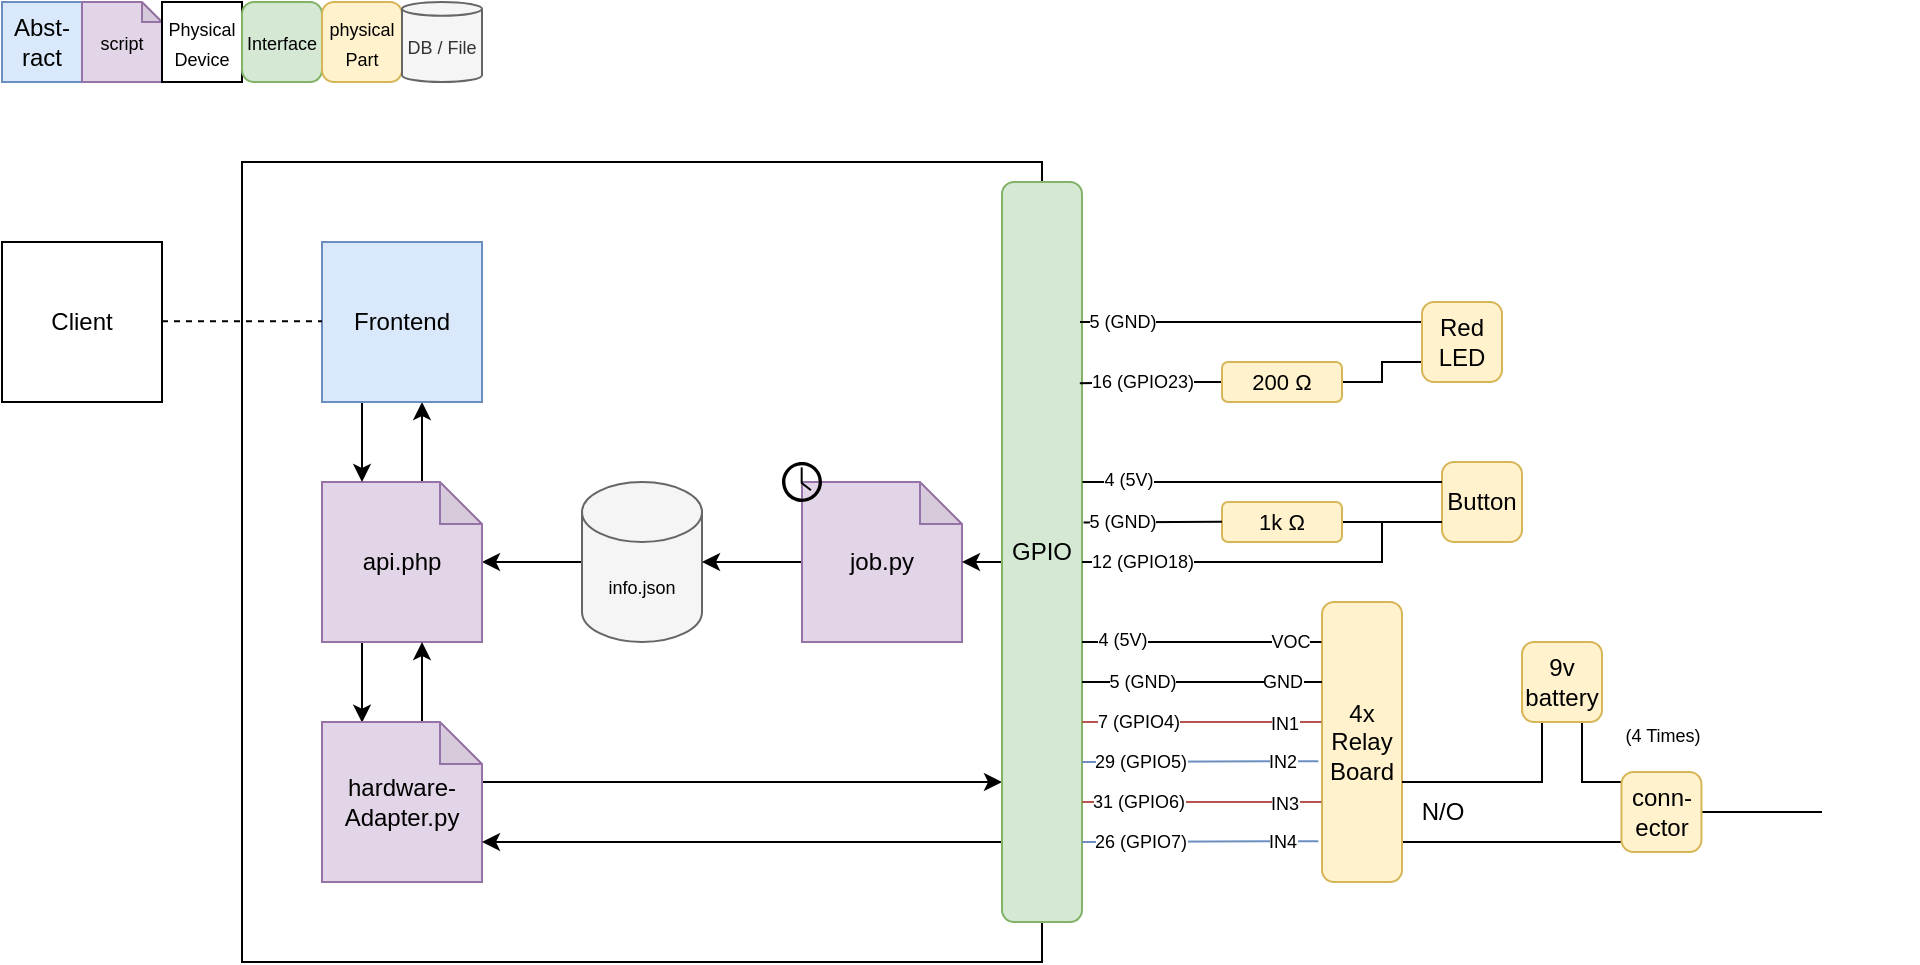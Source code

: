 <mxfile version="20.8.16"><diagram id="EnAFUh-momSicBAWiu6q" name="page 1"><mxGraphModel dx="1688" dy="637" grid="1" gridSize="10" guides="1" tooltips="1" connect="1" arrows="1" fold="1" page="1" pageScale="1" pageWidth="827" pageHeight="1169" math="0" shadow="0"><root><mxCell id="0"/><mxCell id="1" parent="0"/><mxCell id="juZz4IlPvXJ-vFL_lXP2-75" value="" style="rounded=0;whiteSpace=wrap;html=1;" vertex="1" parent="1"><mxGeometry x="480" y="160" width="400" height="400" as="geometry"/></mxCell><mxCell id="juZz4IlPvXJ-vFL_lXP2-13" value="&lt;div&gt;Abst-&lt;/div&gt;&lt;div&gt;ract&lt;/div&gt;" style="rounded=0;whiteSpace=wrap;html=1;fillColor=#dae8fc;strokeColor=#6c8ebf;" vertex="1" parent="1"><mxGeometry x="360" y="80" width="40" height="40" as="geometry"/></mxCell><mxCell id="juZz4IlPvXJ-vFL_lXP2-14" value="&lt;font style=&quot;font-size: 9px;&quot;&gt;script&lt;/font&gt;" style="shape=note;whiteSpace=wrap;html=1;backgroundOutline=1;darkOpacity=0.05;size=10;fillColor=#e1d5e7;strokeColor=#9673a6;" vertex="1" parent="1"><mxGeometry x="400" y="80" width="40" height="40" as="geometry"/></mxCell><mxCell id="juZz4IlPvXJ-vFL_lXP2-15" value="&lt;div&gt;&lt;font style=&quot;font-size: 9px;&quot;&gt;Physical&lt;/font&gt;&lt;/div&gt;&lt;div&gt;&lt;font style=&quot;font-size: 9px;&quot;&gt;Device&lt;br&gt;&lt;/font&gt;&lt;/div&gt;" style="rounded=0;whiteSpace=wrap;html=1;" vertex="1" parent="1"><mxGeometry x="440" y="80" width="40" height="40" as="geometry"/></mxCell><mxCell id="juZz4IlPvXJ-vFL_lXP2-16" value="&lt;font style=&quot;font-size: 9px;&quot;&gt;Interface&lt;/font&gt;" style="rounded=1;whiteSpace=wrap;html=1;fillColor=#d5e8d4;strokeColor=#82b366;" vertex="1" parent="1"><mxGeometry x="480" y="80" width="40" height="40" as="geometry"/></mxCell><mxCell id="juZz4IlPvXJ-vFL_lXP2-17" value="&lt;font style=&quot;font-size: 9px;&quot;&gt;physical Part&lt;/font&gt;" style="rounded=1;whiteSpace=wrap;html=1;fillColor=#fff2cc;strokeColor=#d6b656;" vertex="1" parent="1"><mxGeometry x="520" y="80" width="40" height="40" as="geometry"/></mxCell><mxCell id="juZz4IlPvXJ-vFL_lXP2-142" style="edgeStyle=orthogonalEdgeStyle;rounded=0;orthogonalLoop=1;jettySize=auto;html=1;fontSize=9;endArrow=none;endFill=0;" edge="1" parent="1" source="juZz4IlPvXJ-vFL_lXP2-42"><mxGeometry relative="1" as="geometry"><mxPoint x="1050" y="340" as="targetPoint"/></mxGeometry></mxCell><mxCell id="juZz4IlPvXJ-vFL_lXP2-42" value="1k &lt;span class=&quot;ILfuVd&quot; lang=&quot;de&quot;&gt;&lt;span class=&quot;hgKElc&quot;&gt;Ω&lt;/span&gt;&lt;/span&gt;" style="rounded=1;whiteSpace=wrap;html=1;fontSize=11;fillColor=#fff2cc;strokeColor=#d6b656;" vertex="1" parent="1"><mxGeometry x="970" y="330" width="60" height="20" as="geometry"/></mxCell><mxCell id="juZz4IlPvXJ-vFL_lXP2-52" value="DB / File" style="shape=cylinder3;whiteSpace=wrap;html=1;boundedLbl=1;backgroundOutline=1;size=3.429;fontSize=9;fillColor=#f5f5f5;strokeColor=#666666;fontColor=#333333;" vertex="1" parent="1"><mxGeometry x="560" y="80" width="40" height="40" as="geometry"/></mxCell><mxCell id="juZz4IlPvXJ-vFL_lXP2-61" style="edgeStyle=orthogonalEdgeStyle;rounded=0;orthogonalLoop=1;jettySize=auto;html=1;" edge="1" parent="1" source="juZz4IlPvXJ-vFL_lXP2-57" target="juZz4IlPvXJ-vFL_lXP2-60"><mxGeometry relative="1" as="geometry"/></mxCell><mxCell id="juZz4IlPvXJ-vFL_lXP2-57" value="&lt;font color=&quot;#000000&quot;&gt;info.json&lt;/font&gt;" style="shape=cylinder3;whiteSpace=wrap;html=1;boundedLbl=1;backgroundOutline=1;size=15;fontSize=9;fillColor=#f5f5f5;strokeColor=#666666;fontColor=#333333;" vertex="1" parent="1"><mxGeometry x="650" y="320" width="60" height="80" as="geometry"/></mxCell><mxCell id="juZz4IlPvXJ-vFL_lXP2-73" style="edgeStyle=orthogonalEdgeStyle;rounded=0;orthogonalLoop=1;jettySize=auto;html=1;entryX=0.25;entryY=0.004;entryDx=0;entryDy=0;entryPerimeter=0;" edge="1" parent="1" source="juZz4IlPvXJ-vFL_lXP2-60" target="juZz4IlPvXJ-vFL_lXP2-72"><mxGeometry relative="1" as="geometry"><Array as="points"><mxPoint x="540" y="410"/><mxPoint x="540" y="410"/></Array></mxGeometry></mxCell><mxCell id="anvtph-w354sUWE86Myy-5" style="edgeStyle=orthogonalEdgeStyle;rounded=0;orthogonalLoop=1;jettySize=auto;html=1;entryX=0.613;entryY=1;entryDx=0;entryDy=0;entryPerimeter=0;fontSize=9;startArrow=none;startFill=0;endArrow=classic;endFill=1;" edge="1" parent="1" source="juZz4IlPvXJ-vFL_lXP2-60" target="juZz4IlPvXJ-vFL_lXP2-67"><mxGeometry relative="1" as="geometry"><Array as="points"><mxPoint x="570" y="280"/></Array></mxGeometry></mxCell><mxCell id="juZz4IlPvXJ-vFL_lXP2-60" value="api.php" style="shape=note;whiteSpace=wrap;html=1;backgroundOutline=1;darkOpacity=0.05;size=21;fillColor=#e1d5e7;strokeColor=#9673a6;" vertex="1" parent="1"><mxGeometry x="520" y="320" width="80" height="80" as="geometry"/></mxCell><mxCell id="juZz4IlPvXJ-vFL_lXP2-63" style="edgeStyle=orthogonalEdgeStyle;rounded=0;orthogonalLoop=1;jettySize=auto;html=1;" edge="1" parent="1" source="juZz4IlPvXJ-vFL_lXP2-62" target="juZz4IlPvXJ-vFL_lXP2-57"><mxGeometry relative="1" as="geometry"/></mxCell><mxCell id="juZz4IlPvXJ-vFL_lXP2-62" value="job.py" style="shape=note;whiteSpace=wrap;html=1;backgroundOutline=1;darkOpacity=0.05;size=21;fillColor=#e1d5e7;strokeColor=#9673a6;" vertex="1" parent="1"><mxGeometry x="760" y="320" width="80" height="80" as="geometry"/></mxCell><mxCell id="juZz4IlPvXJ-vFL_lXP2-65" value="Client" style="rounded=0;whiteSpace=wrap;html=1;" vertex="1" parent="1"><mxGeometry x="360" y="200" width="80" height="80" as="geometry"/></mxCell><mxCell id="juZz4IlPvXJ-vFL_lXP2-71" style="edgeStyle=orthogonalEdgeStyle;rounded=0;orthogonalLoop=1;jettySize=auto;html=1;" edge="1" parent="1" source="juZz4IlPvXJ-vFL_lXP2-67" target="juZz4IlPvXJ-vFL_lXP2-60"><mxGeometry relative="1" as="geometry"><Array as="points"><mxPoint x="540" y="300"/><mxPoint x="540" y="300"/></Array></mxGeometry></mxCell><mxCell id="juZz4IlPvXJ-vFL_lXP2-67" value="Frontend" style="rounded=0;whiteSpace=wrap;html=1;fillColor=#dae8fc;strokeColor=#6c8ebf;" vertex="1" parent="1"><mxGeometry x="520" y="200" width="80" height="80" as="geometry"/></mxCell><mxCell id="juZz4IlPvXJ-vFL_lXP2-69" style="edgeStyle=orthogonalEdgeStyle;rounded=0;orthogonalLoop=1;jettySize=auto;html=1;entryX=0;entryY=0.5;entryDx=0;entryDy=0;endArrow=none;endFill=0;dashed=1;" edge="1" parent="1"><mxGeometry relative="1" as="geometry"><mxPoint x="440" y="239.58" as="sourcePoint"/><mxPoint x="520" y="239.58" as="targetPoint"/></mxGeometry></mxCell><mxCell id="juZz4IlPvXJ-vFL_lXP2-77" style="edgeStyle=orthogonalEdgeStyle;rounded=0;orthogonalLoop=1;jettySize=auto;html=1;" edge="1" parent="1" source="juZz4IlPvXJ-vFL_lXP2-72" target="juZz4IlPvXJ-vFL_lXP2-74"><mxGeometry relative="1" as="geometry"><Array as="points"><mxPoint x="660" y="470"/><mxPoint x="660" y="470"/></Array></mxGeometry></mxCell><mxCell id="anvtph-w354sUWE86Myy-4" style="edgeStyle=orthogonalEdgeStyle;rounded=0;orthogonalLoop=1;jettySize=auto;html=1;fontSize=9;startArrow=none;startFill=0;endArrow=classic;endFill=1;" edge="1" parent="1" source="juZz4IlPvXJ-vFL_lXP2-72" target="juZz4IlPvXJ-vFL_lXP2-60"><mxGeometry relative="1" as="geometry"><Array as="points"><mxPoint x="570" y="420"/><mxPoint x="570" y="420"/></Array></mxGeometry></mxCell><mxCell id="juZz4IlPvXJ-vFL_lXP2-72" value="&lt;div&gt;hardware-&lt;/div&gt;&lt;div&gt;Adapter.py&lt;/div&gt;" style="shape=note;whiteSpace=wrap;html=1;backgroundOutline=1;darkOpacity=0.05;size=21;fillColor=#e1d5e7;strokeColor=#9673a6;" vertex="1" parent="1"><mxGeometry x="520" y="440" width="80" height="80" as="geometry"/></mxCell><mxCell id="juZz4IlPvXJ-vFL_lXP2-76" value="" style="edgeStyle=orthogonalEdgeStyle;rounded=0;orthogonalLoop=1;jettySize=auto;html=1;" edge="1" parent="1" source="juZz4IlPvXJ-vFL_lXP2-74" target="juZz4IlPvXJ-vFL_lXP2-62"><mxGeometry relative="1" as="geometry"><Array as="points"><mxPoint x="850" y="360"/><mxPoint x="850" y="360"/></Array></mxGeometry></mxCell><mxCell id="anvtph-w354sUWE86Myy-3" style="edgeStyle=orthogonalEdgeStyle;rounded=0;orthogonalLoop=1;jettySize=auto;html=1;entryX=1;entryY=0.75;entryDx=0;entryDy=0;entryPerimeter=0;fontSize=9;startArrow=none;startFill=0;endArrow=classic;endFill=1;" edge="1" parent="1" source="juZz4IlPvXJ-vFL_lXP2-74" target="juZz4IlPvXJ-vFL_lXP2-72"><mxGeometry relative="1" as="geometry"><Array as="points"><mxPoint x="770" y="500"/><mxPoint x="770" y="500"/></Array></mxGeometry></mxCell><mxCell id="juZz4IlPvXJ-vFL_lXP2-74" value="GPIO" style="rounded=1;whiteSpace=wrap;html=1;fillColor=#d5e8d4;strokeColor=#82b366;" vertex="1" parent="1"><mxGeometry x="860" y="170" width="40" height="370" as="geometry"/></mxCell><mxCell id="juZz4IlPvXJ-vFL_lXP2-79" value="" style="sketch=0;pointerEvents=1;shadow=0;dashed=0;html=1;strokeColor=none;fillColor=#000000;labelPosition=center;verticalLabelPosition=bottom;verticalAlign=top;outlineConnect=0;align=center;shape=mxgraph.office.concepts.clock;fontSize=9;fontColor=#000000;gradientColor=none;" vertex="1" parent="1"><mxGeometry x="750" y="310" width="20" height="20" as="geometry"/></mxCell><mxCell id="juZz4IlPvXJ-vFL_lXP2-112" style="edgeStyle=orthogonalEdgeStyle;rounded=0;orthogonalLoop=1;jettySize=auto;html=1;endArrow=none;endFill=0;" edge="1" parent="1" source="juZz4IlPvXJ-vFL_lXP2-81"><mxGeometry relative="1" as="geometry"><mxPoint x="1170" y="500" as="targetPoint"/><Array as="points"><mxPoint x="1120" y="500"/></Array></mxGeometry></mxCell><mxCell id="juZz4IlPvXJ-vFL_lXP2-81" value="&lt;div&gt;4x Relay&lt;/div&gt;&lt;div&gt;Board&lt;/div&gt;" style="rounded=1;whiteSpace=wrap;html=1;fillColor=#fff2cc;strokeColor=#d6b656;" vertex="1" parent="1"><mxGeometry x="1020" y="380" width="40" height="140" as="geometry"/></mxCell><mxCell id="juZz4IlPvXJ-vFL_lXP2-84" style="edgeStyle=orthogonalEdgeStyle;rounded=0;orthogonalLoop=1;jettySize=auto;html=1;fontSize=9;fontColor=#000000;startArrow=none;startFill=0;endArrow=none;endFill=0;strokeColor=#000000;" edge="1" parent="1"><mxGeometry relative="1" as="geometry"><mxPoint x="900" y="400" as="targetPoint"/><Array as="points"><mxPoint x="900" y="400"/></Array><mxPoint x="1019.74" y="400.03" as="sourcePoint"/></mxGeometry></mxCell><mxCell id="juZz4IlPvXJ-vFL_lXP2-85" value="VOC" style="edgeLabel;html=1;align=center;verticalAlign=middle;resizable=0;points=[];fontSize=9;fontColor=#000000;" vertex="1" connectable="0" parent="juZz4IlPvXJ-vFL_lXP2-84"><mxGeometry x="-0.732" relative="1" as="geometry"><mxPoint as="offset"/></mxGeometry></mxCell><mxCell id="juZz4IlPvXJ-vFL_lXP2-86" value="4 (5V)" style="edgeLabel;html=1;align=center;verticalAlign=middle;resizable=0;points=[];fontSize=9;fontColor=#000000;" vertex="1" connectable="0" parent="juZz4IlPvXJ-vFL_lXP2-84"><mxGeometry x="0.913" y="-1" relative="1" as="geometry"><mxPoint x="15" as="offset"/></mxGeometry></mxCell><mxCell id="juZz4IlPvXJ-vFL_lXP2-87" style="edgeStyle=orthogonalEdgeStyle;rounded=0;orthogonalLoop=1;jettySize=auto;html=1;fontSize=9;fontColor=#000000;startArrow=none;startFill=0;endArrow=none;endFill=0;strokeColor=#b85450;fillColor=#f8cecc;" edge="1" parent="1"><mxGeometry relative="1" as="geometry"><mxPoint x="900" y="440" as="targetPoint"/><Array as="points"><mxPoint x="900" y="440"/></Array><mxPoint x="1019.74" y="440.03" as="sourcePoint"/></mxGeometry></mxCell><mxCell id="juZz4IlPvXJ-vFL_lXP2-88" value="IN1" style="edgeLabel;html=1;align=center;verticalAlign=middle;resizable=0;points=[];fontSize=9;fontColor=#000000;" vertex="1" connectable="0" parent="juZz4IlPvXJ-vFL_lXP2-87"><mxGeometry x="-0.685" y="1" relative="1" as="geometry"><mxPoint as="offset"/></mxGeometry></mxCell><mxCell id="juZz4IlPvXJ-vFL_lXP2-89" value="7 (GPIO4)" style="edgeLabel;html=1;align=center;verticalAlign=middle;resizable=0;points=[];fontSize=9;fontColor=#000000;" vertex="1" connectable="0" parent="juZz4IlPvXJ-vFL_lXP2-87"><mxGeometry x="0.792" relative="1" as="geometry"><mxPoint x="16" as="offset"/></mxGeometry></mxCell><mxCell id="juZz4IlPvXJ-vFL_lXP2-90" style="edgeStyle=orthogonalEdgeStyle;rounded=0;orthogonalLoop=1;jettySize=auto;html=1;fontSize=9;fontColor=#000000;startArrow=none;startFill=0;endArrow=none;endFill=0;strokeColor=#6c8ebf;exitX=-0.04;exitY=0.87;exitDx=0;exitDy=0;exitPerimeter=0;fillColor=#dae8fc;" edge="1" parent="1"><mxGeometry relative="1" as="geometry"><mxPoint x="1018.14" y="459.6" as="sourcePoint"/><mxPoint x="900" y="460.0" as="targetPoint"/><Array as="points"><mxPoint x="900" y="460.0"/></Array></mxGeometry></mxCell><mxCell id="juZz4IlPvXJ-vFL_lXP2-91" value="IN2" style="edgeLabel;html=1;align=center;verticalAlign=middle;resizable=0;points=[];fontSize=9;fontColor=#000000;" vertex="1" connectable="0" parent="juZz4IlPvXJ-vFL_lXP2-90"><mxGeometry x="-0.664" y="-1" relative="1" as="geometry"><mxPoint x="2" y="1" as="offset"/></mxGeometry></mxCell><mxCell id="juZz4IlPvXJ-vFL_lXP2-92" value="29 (GPIO5)" style="edgeLabel;html=1;align=center;verticalAlign=middle;resizable=0;points=[];fontSize=9;fontColor=#000000;" vertex="1" connectable="0" parent="juZz4IlPvXJ-vFL_lXP2-90"><mxGeometry x="0.764" relative="1" as="geometry"><mxPoint x="15" as="offset"/></mxGeometry></mxCell><mxCell id="juZz4IlPvXJ-vFL_lXP2-93" value="" style="edgeStyle=orthogonalEdgeStyle;rounded=0;orthogonalLoop=1;jettySize=auto;html=1;fontSize=9;fontColor=#000000;startArrow=none;startFill=0;endArrow=none;endFill=0;strokeColor=#000000;" edge="1" parent="1"><mxGeometry width="929.999" height="419.996" relative="1" as="geometry"><mxPoint x="1020" y="420" as="sourcePoint"/><mxPoint x="900" y="420" as="targetPoint"/><Array as="points"/></mxGeometry></mxCell><mxCell id="juZz4IlPvXJ-vFL_lXP2-94" value="GND" style="edgeLabel;html=1;align=center;verticalAlign=middle;resizable=0;points=[];fontSize=9;fontColor=#000000;" vertex="1" connectable="0" parent="juZz4IlPvXJ-vFL_lXP2-93"><mxGeometry x="-0.727" relative="1" as="geometry"><mxPoint x="-4" as="offset"/></mxGeometry></mxCell><mxCell id="juZz4IlPvXJ-vFL_lXP2-105" value="5 (GND)" style="edgeLabel;html=1;align=center;verticalAlign=middle;resizable=0;points=[];fontSize=9;fontColor=#000000;" vertex="1" connectable="0" parent="juZz4IlPvXJ-vFL_lXP2-93"><mxGeometry x="929.999" y="419.996" as="geometry"/></mxCell><mxCell id="juZz4IlPvXJ-vFL_lXP2-96" style="edgeStyle=orthogonalEdgeStyle;rounded=0;orthogonalLoop=1;jettySize=auto;html=1;fontSize=9;fontColor=#000000;startArrow=none;startFill=0;endArrow=none;endFill=0;strokeColor=#b85450;fillColor=#f8cecc;" edge="1" parent="1"><mxGeometry relative="1" as="geometry"><mxPoint x="900" y="479.99" as="targetPoint"/><Array as="points"><mxPoint x="900" y="479.99"/></Array><mxPoint x="1019.74" y="480.02" as="sourcePoint"/></mxGeometry></mxCell><mxCell id="juZz4IlPvXJ-vFL_lXP2-97" value="IN3" style="edgeLabel;html=1;align=center;verticalAlign=middle;resizable=0;points=[];fontSize=9;fontColor=#000000;" vertex="1" connectable="0" parent="juZz4IlPvXJ-vFL_lXP2-96"><mxGeometry x="-0.685" y="1" relative="1" as="geometry"><mxPoint as="offset"/></mxGeometry></mxCell><mxCell id="juZz4IlPvXJ-vFL_lXP2-98" value="31 (GPIO6)" style="edgeLabel;html=1;align=center;verticalAlign=middle;resizable=0;points=[];fontSize=9;fontColor=#000000;" vertex="1" connectable="0" parent="juZz4IlPvXJ-vFL_lXP2-96"><mxGeometry x="0.792" relative="1" as="geometry"><mxPoint x="16" as="offset"/></mxGeometry></mxCell><mxCell id="juZz4IlPvXJ-vFL_lXP2-99" style="edgeStyle=orthogonalEdgeStyle;rounded=0;orthogonalLoop=1;jettySize=auto;html=1;fontSize=9;fontColor=#000000;startArrow=none;startFill=0;endArrow=none;endFill=0;strokeColor=#6c8ebf;exitX=-0.04;exitY=0.87;exitDx=0;exitDy=0;exitPerimeter=0;fillColor=#dae8fc;" edge="1" parent="1"><mxGeometry relative="1" as="geometry"><mxPoint x="1018.14" y="499.59" as="sourcePoint"/><mxPoint x="900" y="499.99" as="targetPoint"/><Array as="points"><mxPoint x="900" y="499.99"/></Array></mxGeometry></mxCell><mxCell id="juZz4IlPvXJ-vFL_lXP2-100" value="IN4" style="edgeLabel;html=1;align=center;verticalAlign=middle;resizable=0;points=[];fontSize=9;fontColor=#000000;" vertex="1" connectable="0" parent="juZz4IlPvXJ-vFL_lXP2-99"><mxGeometry x="-0.664" y="-1" relative="1" as="geometry"><mxPoint x="2" y="1" as="offset"/></mxGeometry></mxCell><mxCell id="juZz4IlPvXJ-vFL_lXP2-101" value="26 (GPIO7)" style="edgeLabel;html=1;align=center;verticalAlign=middle;resizable=0;points=[];fontSize=9;fontColor=#000000;" vertex="1" connectable="0" parent="juZz4IlPvXJ-vFL_lXP2-99"><mxGeometry x="0.764" relative="1" as="geometry"><mxPoint x="15" as="offset"/></mxGeometry></mxCell><mxCell id="juZz4IlPvXJ-vFL_lXP2-131" style="edgeStyle=orthogonalEdgeStyle;rounded=0;orthogonalLoop=1;jettySize=auto;html=1;endArrow=none;endFill=0;" edge="1" parent="1" source="juZz4IlPvXJ-vFL_lXP2-115" target="juZz4IlPvXJ-vFL_lXP2-81"><mxGeometry relative="1" as="geometry"><Array as="points"><mxPoint x="1130" y="470"/></Array></mxGeometry></mxCell><mxCell id="juZz4IlPvXJ-vFL_lXP2-132" style="edgeStyle=orthogonalEdgeStyle;rounded=0;orthogonalLoop=1;jettySize=auto;html=1;endArrow=none;endFill=0;" edge="1" parent="1" source="juZz4IlPvXJ-vFL_lXP2-115"><mxGeometry relative="1" as="geometry"><mxPoint x="1170" y="470" as="targetPoint"/><Array as="points"><mxPoint x="1150" y="470"/></Array></mxGeometry></mxCell><mxCell id="juZz4IlPvXJ-vFL_lXP2-115" value="9v battery" style="rounded=1;whiteSpace=wrap;html=1;fillColor=#fff2cc;strokeColor=#d6b656;" vertex="1" parent="1"><mxGeometry x="1120" y="400" width="40" height="40" as="geometry"/></mxCell><mxCell id="juZz4IlPvXJ-vFL_lXP2-119" value="Button" style="rounded=1;whiteSpace=wrap;html=1;fillColor=#fff2cc;strokeColor=#d6b656;" vertex="1" parent="1"><mxGeometry x="1080" y="310" width="40" height="40" as="geometry"/></mxCell><mxCell id="juZz4IlPvXJ-vFL_lXP2-120" style="edgeStyle=orthogonalEdgeStyle;rounded=0;orthogonalLoop=1;jettySize=auto;html=1;fontSize=9;fontColor=#000000;startArrow=none;startFill=0;endArrow=none;endFill=0;strokeColor=#000000;exitX=0;exitY=0.25;exitDx=0;exitDy=0;" edge="1" parent="1" source="juZz4IlPvXJ-vFL_lXP2-119"><mxGeometry relative="1" as="geometry"><mxPoint x="900.26" y="320" as="targetPoint"/><Array as="points"><mxPoint x="970" y="320"/><mxPoint x="970" y="320"/></Array><mxPoint x="1020.0" y="320.03" as="sourcePoint"/></mxGeometry></mxCell><mxCell id="juZz4IlPvXJ-vFL_lXP2-122" value="4 (5V)" style="edgeLabel;html=1;align=center;verticalAlign=middle;resizable=0;points=[];fontSize=9;fontColor=#000000;" vertex="1" connectable="0" parent="juZz4IlPvXJ-vFL_lXP2-120"><mxGeometry x="0.913" y="-1" relative="1" as="geometry"><mxPoint x="15" as="offset"/></mxGeometry></mxCell><mxCell id="juZz4IlPvXJ-vFL_lXP2-129" style="edgeStyle=orthogonalEdgeStyle;rounded=0;orthogonalLoop=1;jettySize=auto;html=1;fontSize=9;fontColor=#000000;startArrow=none;startFill=0;endArrow=none;endFill=0;strokeColor=#000000;entryX=1.021;entryY=0.46;entryDx=0;entryDy=0;entryPerimeter=0;" edge="1" parent="1" target="juZz4IlPvXJ-vFL_lXP2-74"><mxGeometry relative="1" as="geometry"><mxPoint x="910" y="339.9" as="targetPoint"/><Array as="points"><mxPoint x="901" y="340"/></Array><mxPoint x="970" y="339.9" as="sourcePoint"/></mxGeometry></mxCell><mxCell id="juZz4IlPvXJ-vFL_lXP2-130" value="5 (GND)" style="edgeLabel;html=1;align=center;verticalAlign=middle;resizable=0;points=[];fontSize=9;fontColor=#000000;" vertex="1" connectable="0" parent="juZz4IlPvXJ-vFL_lXP2-129"><mxGeometry x="0.913" y="-1" relative="1" as="geometry"><mxPoint x="16" y="1" as="offset"/></mxGeometry></mxCell><mxCell id="juZz4IlPvXJ-vFL_lXP2-133" value="N/O" style="text;html=1;align=center;verticalAlign=middle;resizable=0;points=[];autosize=1;strokeColor=none;fillColor=none;" vertex="1" parent="1"><mxGeometry x="1060" y="470" width="40" height="30" as="geometry"/></mxCell><mxCell id="juZz4IlPvXJ-vFL_lXP2-136" style="edgeStyle=orthogonalEdgeStyle;rounded=0;orthogonalLoop=1;jettySize=auto;html=1;endArrow=none;endFill=0;" edge="1" parent="1" source="juZz4IlPvXJ-vFL_lXP2-134" target="juZz4IlPvXJ-vFL_lXP2-135"><mxGeometry relative="1" as="geometry"><Array as="points"><mxPoint x="1250" y="485"/><mxPoint x="1250" y="485"/></Array></mxGeometry></mxCell><mxCell id="juZz4IlPvXJ-vFL_lXP2-134" value="conn-ector" style="rounded=1;whiteSpace=wrap;html=1;fillColor=#fff2cc;strokeColor=#d6b656;" vertex="1" parent="1"><mxGeometry x="1169.74" y="465" width="40" height="40" as="geometry"/></mxCell><mxCell id="juZz4IlPvXJ-vFL_lXP2-135" value="" style="shape=image;html=1;verticalAlign=top;verticalLabelPosition=bottom;labelBackgroundColor=#ffffff;imageAspect=0;aspect=fixed;image=https://cdn4.iconfinder.com/data/icons/carnival-filled-line/32/firecrackers_firework_party_birthday_carnival_fire-128.png" vertex="1" parent="1"><mxGeometry x="1270" y="461" width="48" height="48" as="geometry"/></mxCell><mxCell id="juZz4IlPvXJ-vFL_lXP2-137" value="&lt;font style=&quot;font-size: 9px;&quot;&gt;(4 Times)&lt;br&gt;&lt;/font&gt;" style="text;html=1;align=center;verticalAlign=middle;resizable=0;points=[];autosize=1;strokeColor=none;fillColor=none;" vertex="1" parent="1"><mxGeometry x="1159.74" y="431" width="60" height="30" as="geometry"/></mxCell><mxCell id="juZz4IlPvXJ-vFL_lXP2-138" style="edgeStyle=orthogonalEdgeStyle;rounded=0;orthogonalLoop=1;jettySize=auto;html=1;fontSize=9;fontColor=#000000;startArrow=none;startFill=0;endArrow=none;endFill=0;strokeColor=#000000;exitX=0;exitY=0.75;exitDx=0;exitDy=0;" edge="1" parent="1" source="juZz4IlPvXJ-vFL_lXP2-119"><mxGeometry relative="1" as="geometry"><mxPoint x="900" y="360" as="targetPoint"/><Array as="points"><mxPoint x="1050" y="340"/><mxPoint x="1050" y="360"/></Array><mxPoint x="1069.74" y="340" as="sourcePoint"/></mxGeometry></mxCell><mxCell id="juZz4IlPvXJ-vFL_lXP2-139" value="12 (GPIO18)" style="edgeLabel;html=1;align=center;verticalAlign=middle;resizable=0;points=[];fontSize=9;fontColor=#000000;" vertex="1" connectable="0" parent="juZz4IlPvXJ-vFL_lXP2-138"><mxGeometry x="0.913" y="-1" relative="1" as="geometry"><mxPoint x="21" y="1" as="offset"/></mxGeometry></mxCell><mxCell id="anvtph-w354sUWE86Myy-10" style="edgeStyle=orthogonalEdgeStyle;rounded=0;orthogonalLoop=1;jettySize=auto;html=1;fontSize=9;startArrow=none;startFill=0;endArrow=none;endFill=0;" edge="1" parent="1" source="anvtph-w354sUWE86Myy-7" target="anvtph-w354sUWE86Myy-9"><mxGeometry relative="1" as="geometry"><Array as="points"><mxPoint x="1050" y="270"/><mxPoint x="1050" y="260"/></Array></mxGeometry></mxCell><mxCell id="anvtph-w354sUWE86Myy-13" style="edgeStyle=orthogonalEdgeStyle;rounded=0;orthogonalLoop=1;jettySize=auto;html=1;entryX=0.973;entryY=0.272;entryDx=0;entryDy=0;entryPerimeter=0;fontSize=9;startArrow=none;startFill=0;endArrow=none;endFill=0;" edge="1" parent="1" source="anvtph-w354sUWE86Myy-7" target="juZz4IlPvXJ-vFL_lXP2-74"><mxGeometry relative="1" as="geometry"/></mxCell><mxCell id="anvtph-w354sUWE86Myy-14" value="16 (GPIO23)" style="edgeLabel;html=1;align=center;verticalAlign=middle;resizable=0;points=[];fontSize=9;" vertex="1" connectable="0" parent="anvtph-w354sUWE86Myy-13"><mxGeometry x="0.694" y="-1" relative="1" as="geometry"><mxPoint x="20" as="offset"/></mxGeometry></mxCell><mxCell id="anvtph-w354sUWE86Myy-7" value="200 &lt;span class=&quot;ILfuVd&quot; lang=&quot;de&quot;&gt;&lt;span class=&quot;hgKElc&quot;&gt;Ω&lt;/span&gt;&lt;/span&gt;" style="rounded=1;whiteSpace=wrap;html=1;fontSize=11;fillColor=#fff2cc;strokeColor=#d6b656;" vertex="1" parent="1"><mxGeometry x="970" y="260" width="60" height="20" as="geometry"/></mxCell><mxCell id="anvtph-w354sUWE86Myy-11" style="edgeStyle=orthogonalEdgeStyle;rounded=0;orthogonalLoop=1;jettySize=auto;html=1;fontSize=9;startArrow=none;startFill=0;endArrow=none;endFill=0;" edge="1" parent="1" source="anvtph-w354sUWE86Myy-9"><mxGeometry relative="1" as="geometry"><mxPoint x="900" y="240" as="targetPoint"/><Array as="points"><mxPoint x="899" y="240"/></Array></mxGeometry></mxCell><mxCell id="anvtph-w354sUWE86Myy-9" value="Red LED" style="rounded=1;whiteSpace=wrap;html=1;fillColor=#fff2cc;strokeColor=#d6b656;" vertex="1" parent="1"><mxGeometry x="1070" y="230" width="40" height="40" as="geometry"/></mxCell><mxCell id="anvtph-w354sUWE86Myy-12" value="5 (GND)" style="edgeLabel;html=1;align=center;verticalAlign=middle;resizable=0;points=[];fontSize=9;fontColor=#000000;" vertex="1" connectable="0" parent="1"><mxGeometry x="919.997" y="240" as="geometry"/></mxCell></root></mxGraphModel></diagram></mxfile>